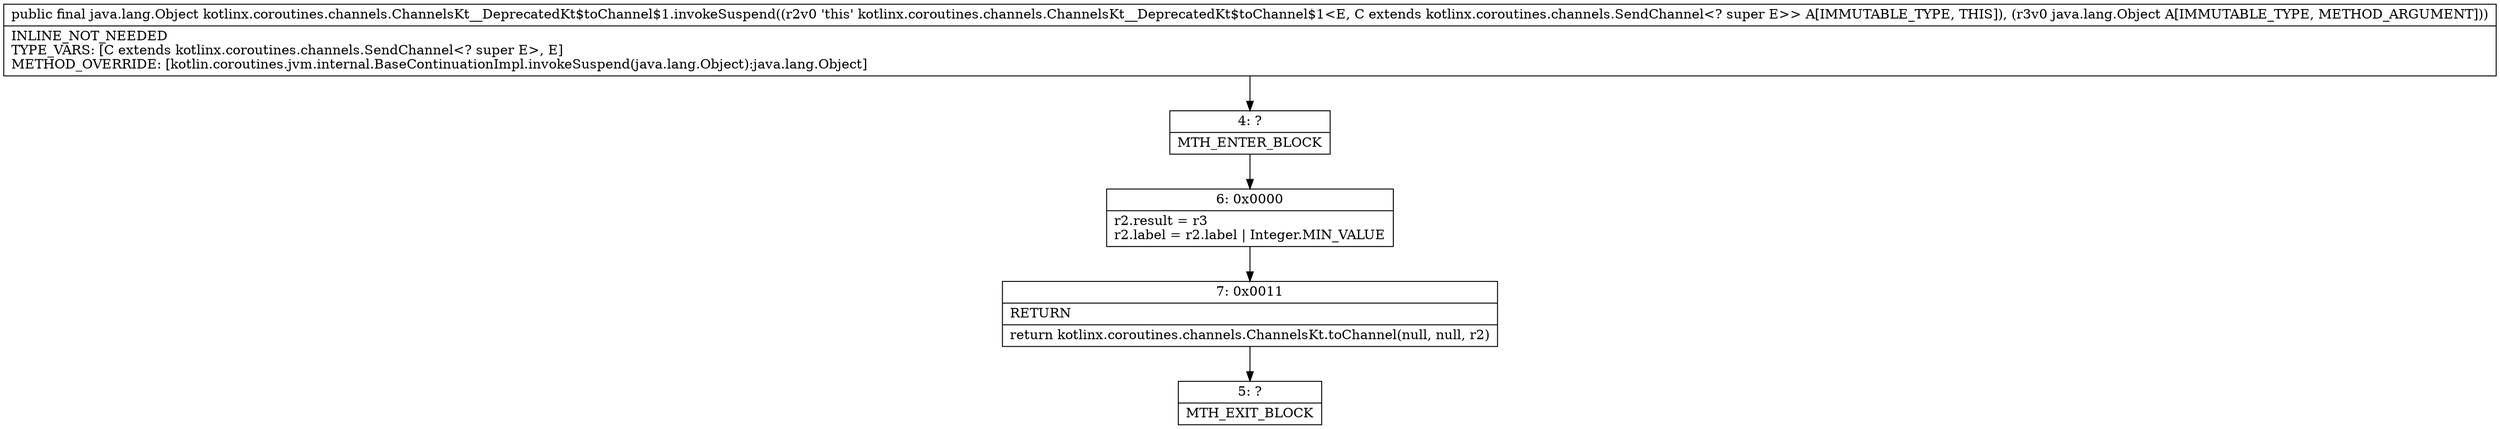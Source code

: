 digraph "CFG forkotlinx.coroutines.channels.ChannelsKt__DeprecatedKt$toChannel$1.invokeSuspend(Ljava\/lang\/Object;)Ljava\/lang\/Object;" {
Node_4 [shape=record,label="{4\:\ ?|MTH_ENTER_BLOCK\l}"];
Node_6 [shape=record,label="{6\:\ 0x0000|r2.result = r3\lr2.label = r2.label \| Integer.MIN_VALUE\l}"];
Node_7 [shape=record,label="{7\:\ 0x0011|RETURN\l|return kotlinx.coroutines.channels.ChannelsKt.toChannel(null, null, r2)\l}"];
Node_5 [shape=record,label="{5\:\ ?|MTH_EXIT_BLOCK\l}"];
MethodNode[shape=record,label="{public final java.lang.Object kotlinx.coroutines.channels.ChannelsKt__DeprecatedKt$toChannel$1.invokeSuspend((r2v0 'this' kotlinx.coroutines.channels.ChannelsKt__DeprecatedKt$toChannel$1\<E, C extends kotlinx.coroutines.channels.SendChannel\<? super E\>\> A[IMMUTABLE_TYPE, THIS]), (r3v0 java.lang.Object A[IMMUTABLE_TYPE, METHOD_ARGUMENT]))  | INLINE_NOT_NEEDED\lTYPE_VARS: [C extends kotlinx.coroutines.channels.SendChannel\<? super E\>, E]\lMETHOD_OVERRIDE: [kotlin.coroutines.jvm.internal.BaseContinuationImpl.invokeSuspend(java.lang.Object):java.lang.Object]\l}"];
MethodNode -> Node_4;Node_4 -> Node_6;
Node_6 -> Node_7;
Node_7 -> Node_5;
}

